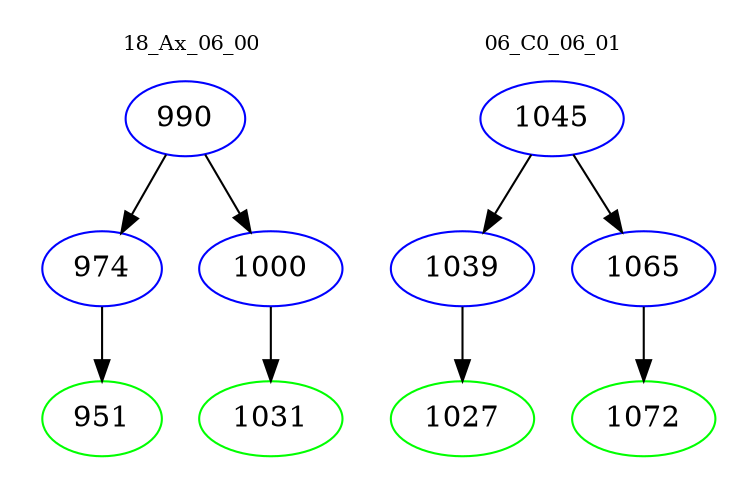 digraph{
subgraph cluster_0 {
color = white
label = "18_Ax_06_00";
fontsize=10;
T0_990 [label="990", color="blue"]
T0_990 -> T0_974 [color="black"]
T0_974 [label="974", color="blue"]
T0_974 -> T0_951 [color="black"]
T0_951 [label="951", color="green"]
T0_990 -> T0_1000 [color="black"]
T0_1000 [label="1000", color="blue"]
T0_1000 -> T0_1031 [color="black"]
T0_1031 [label="1031", color="green"]
}
subgraph cluster_1 {
color = white
label = "06_C0_06_01";
fontsize=10;
T1_1045 [label="1045", color="blue"]
T1_1045 -> T1_1039 [color="black"]
T1_1039 [label="1039", color="blue"]
T1_1039 -> T1_1027 [color="black"]
T1_1027 [label="1027", color="green"]
T1_1045 -> T1_1065 [color="black"]
T1_1065 [label="1065", color="blue"]
T1_1065 -> T1_1072 [color="black"]
T1_1072 [label="1072", color="green"]
}
}
